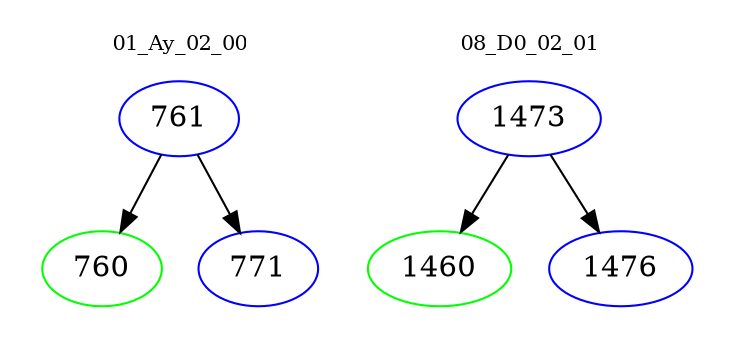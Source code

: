 digraph{
subgraph cluster_0 {
color = white
label = "01_Ay_02_00";
fontsize=10;
T0_761 [label="761", color="blue"]
T0_761 -> T0_760 [color="black"]
T0_760 [label="760", color="green"]
T0_761 -> T0_771 [color="black"]
T0_771 [label="771", color="blue"]
}
subgraph cluster_1 {
color = white
label = "08_D0_02_01";
fontsize=10;
T1_1473 [label="1473", color="blue"]
T1_1473 -> T1_1460 [color="black"]
T1_1460 [label="1460", color="green"]
T1_1473 -> T1_1476 [color="black"]
T1_1476 [label="1476", color="blue"]
}
}
